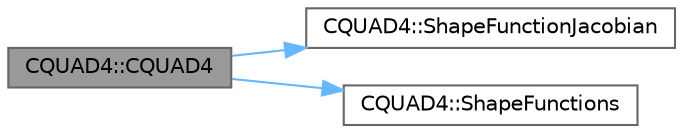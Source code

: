digraph "CQUAD4::CQUAD4"
{
 // LATEX_PDF_SIZE
  bgcolor="transparent";
  edge [fontname=Helvetica,fontsize=10,labelfontname=Helvetica,labelfontsize=10];
  node [fontname=Helvetica,fontsize=10,shape=box,height=0.2,width=0.4];
  rankdir="LR";
  Node1 [id="Node000001",label="CQUAD4::CQUAD4",height=0.2,width=0.4,color="gray40", fillcolor="grey60", style="filled", fontcolor="black",tooltip="Constructor of the class."];
  Node1 -> Node2 [id="edge1_Node000001_Node000002",color="steelblue1",style="solid",tooltip=" "];
  Node2 [id="Node000002",label="CQUAD4::ShapeFunctionJacobian",height=0.2,width=0.4,color="grey40", fillcolor="white", style="filled",URL="$classCQUAD4.html#a220e838db69ec971922f794e993f6471",tooltip="Shape function Jacobian (dNi) evaluated at point Xi,Eta."];
  Node1 -> Node3 [id="edge2_Node000001_Node000003",color="steelblue1",style="solid",tooltip=" "];
  Node3 [id="Node000003",label="CQUAD4::ShapeFunctions",height=0.2,width=0.4,color="grey40", fillcolor="white", style="filled",URL="$classCQUAD4.html#abb113a43f67a1efc4a737ff35b5919fa",tooltip="Shape functions (Ni) evaluated at point Xi,Eta."];
}
